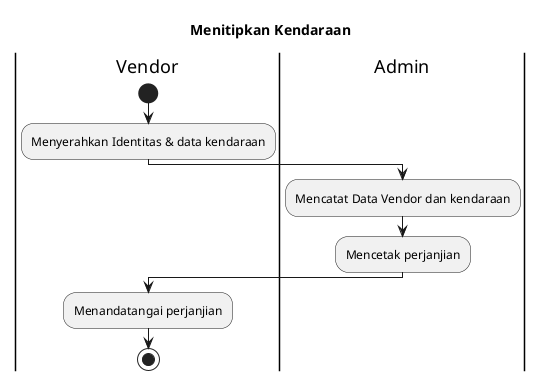 @startuml menitipkan_kendaraan

title "Menitipkan Kendaraan"

|Vendor|

start
:Menyerahkan Identitas & data kendaraan;

|Admin|

:Mencatat Data Vendor dan kendaraan;
:Mencetak perjanjian;

|Vendor|
:Menandatangai perjanjian;

stop

@enduml